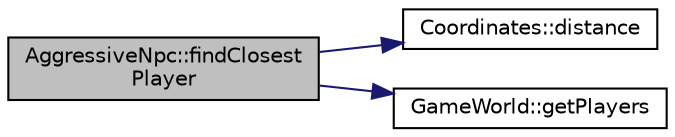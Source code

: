 digraph "AggressiveNpc::findClosestPlayer"
{
 // LATEX_PDF_SIZE
  edge [fontname="Helvetica",fontsize="10",labelfontname="Helvetica",labelfontsize="10"];
  node [fontname="Helvetica",fontsize="10",shape=record];
  rankdir="LR";
  Node1 [label="AggressiveNpc::findClosest\lPlayer",height=0.2,width=0.4,color="black", fillcolor="grey75", style="filled", fontcolor="black",tooltip="Finds the closest player to the AggressiveNpc."];
  Node1 -> Node2 [color="midnightblue",fontsize="10",style="solid",fontname="Helvetica"];
  Node2 [label="Coordinates::distance",height=0.2,width=0.4,color="black", fillcolor="white", style="filled",URL="$structCoordinates.html#afd7a34a1bae5f10f5abbde76839a891c",tooltip="Calculate the euclidean distance between two Coordinates."];
  Node1 -> Node3 [color="midnightblue",fontsize="10",style="solid",fontname="Helvetica"];
  Node3 [label="GameWorld::getPlayers",height=0.2,width=0.4,color="black", fillcolor="white", style="filled",URL="$classGameWorld.html#acd967a70218090ebcb533b851375e5e1",tooltip=" "];
}
